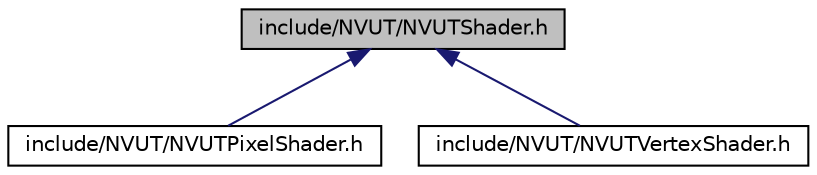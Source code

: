 digraph G
{
  edge [fontname="Helvetica",fontsize="10",labelfontname="Helvetica",labelfontsize="10"];
  node [fontname="Helvetica",fontsize="10",shape=record];
  Node1 [label="include/NVUT/NVUTShader.h",height=0.2,width=0.4,color="black", fillcolor="grey75", style="filled" fontcolor="black"];
  Node1 -> Node2 [dir="back",color="midnightblue",fontsize="10",style="solid",fontname="Helvetica"];
  Node2 [label="include/NVUT/NVUTPixelShader.h",height=0.2,width=0.4,color="black", fillcolor="white", style="filled",URL="$_n_v_u_t_pixel_shader_8h.html"];
  Node1 -> Node3 [dir="back",color="midnightblue",fontsize="10",style="solid",fontname="Helvetica"];
  Node3 [label="include/NVUT/NVUTVertexShader.h",height=0.2,width=0.4,color="black", fillcolor="white", style="filled",URL="$_n_v_u_t_vertex_shader_8h.html"];
}
